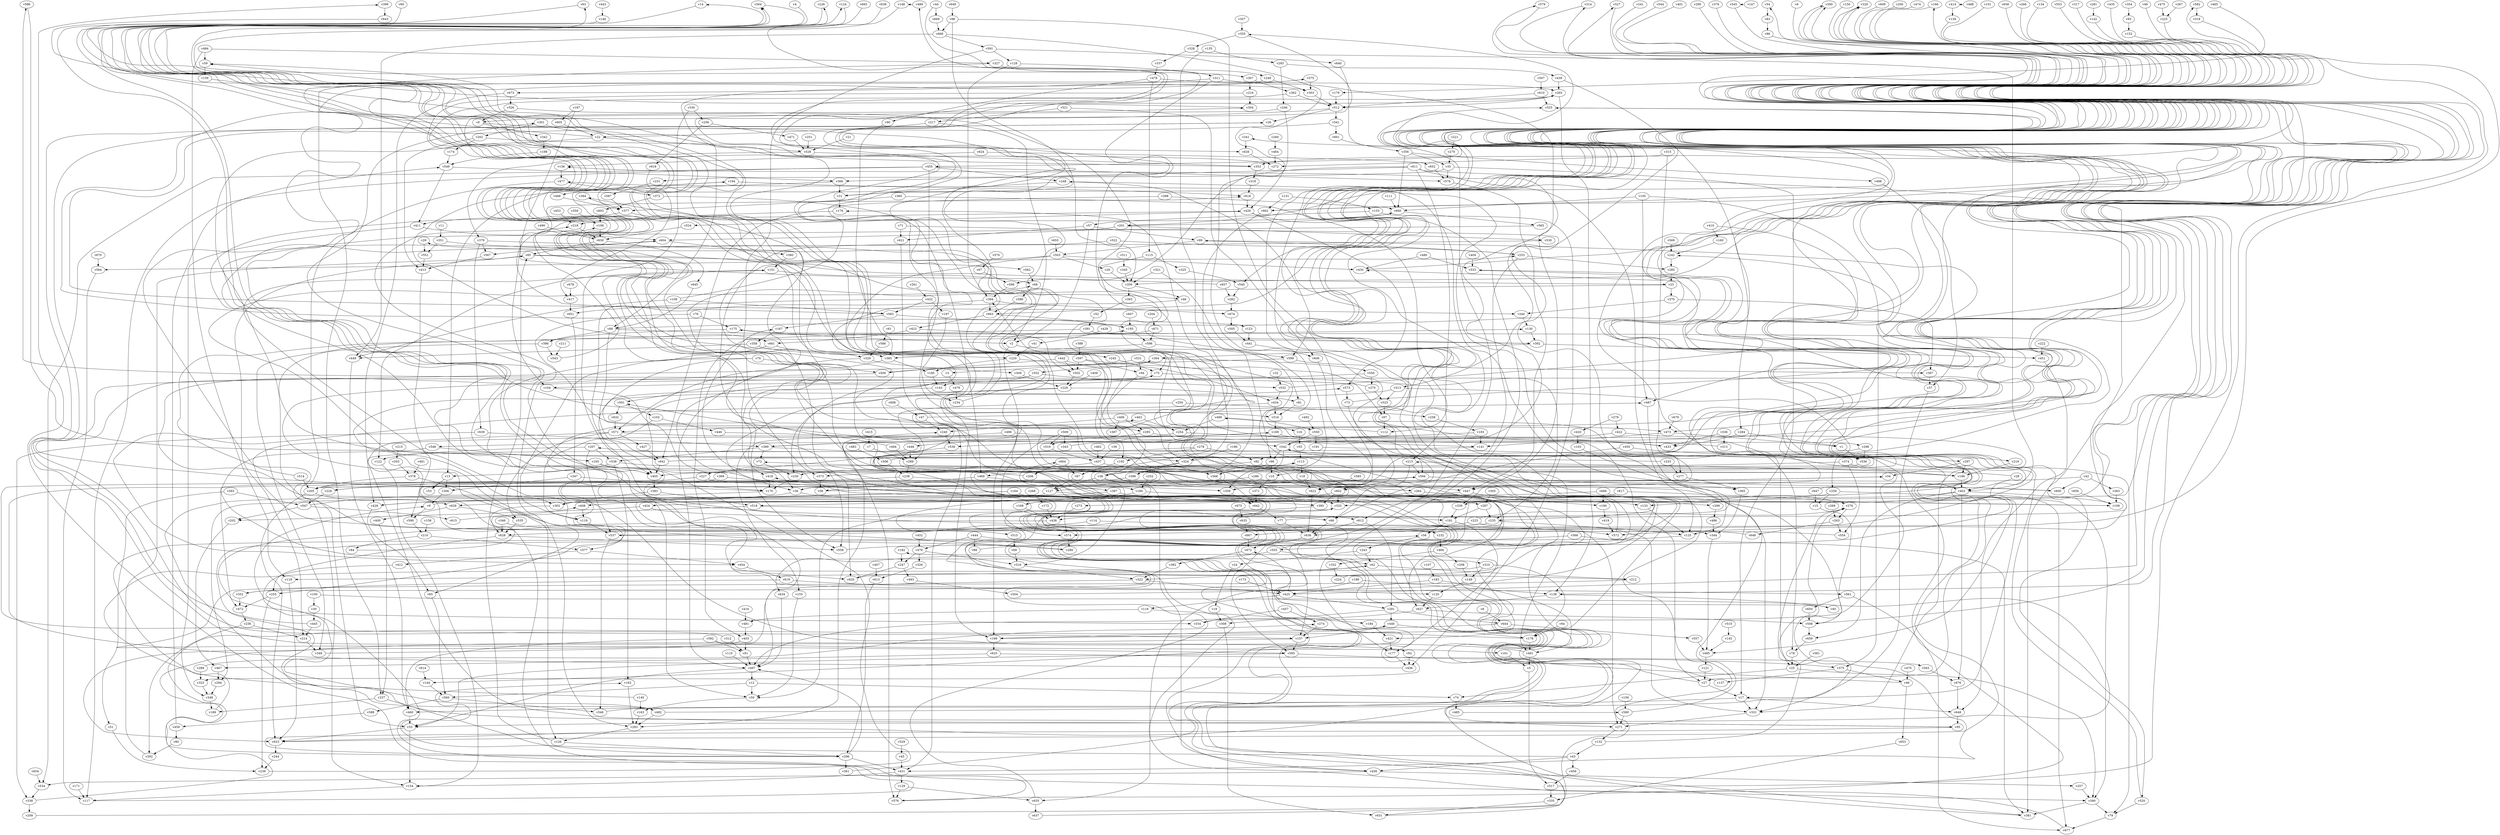 // Benchmark game 1019 - 680 vertices
// time_bound: 72
// targets: v406
digraph G {
    v0 [name="v0", player=1];
    v1 [name="v1", player=0];
    v2 [name="v2", player=0];
    v3 [name="v3", player=0];
    v4 [name="v4", player=0];
    v5 [name="v5", player=1];
    v6 [name="v6", player=0];
    v7 [name="v7", player=0];
    v8 [name="v8", player=0];
    v9 [name="v9", player=0];
    v10 [name="v10", player=0];
    v11 [name="v11", player=0];
    v12 [name="v12", player=1];
    v13 [name="v13", player=1];
    v14 [name="v14", player=1];
    v15 [name="v15", player=1];
    v16 [name="v16", player=0];
    v17 [name="v17", player=0];
    v18 [name="v18", player=0];
    v19 [name="v19", player=0];
    v20 [name="v20", player=0];
    v21 [name="v21", player=1];
    v22 [name="v22", player=0];
    v23 [name="v23", player=0];
    v24 [name="v24", player=1];
    v25 [name="v25", player=0];
    v26 [name="v26", player=0];
    v27 [name="v27", player=1];
    v28 [name="v28", player=0];
    v29 [name="v29", player=1];
    v30 [name="v30", player=1];
    v31 [name="v31", player=0];
    v32 [name="v32", player=0];
    v33 [name="v33", player=1];
    v34 [name="v34", player=1];
    v35 [name="v35", player=0];
    v36 [name="v36", player=1];
    v37 [name="v37", player=0];
    v38 [name="v38", player=1];
    v39 [name="v39", player=1];
    v40 [name="v40", player=1];
    v41 [name="v41", player=1];
    v42 [name="v42", player=1];
    v43 [name="v43", player=1];
    v44 [name="v44", player=1];
    v45 [name="v45", player=0];
    v46 [name="v46", player=0];
    v47 [name="v47", player=0];
    v48 [name="v48", player=0];
    v49 [name="v49", player=0];
    v50 [name="v50", player=0];
    v51 [name="v51", player=1];
    v52 [name="v52", player=1];
    v53 [name="v53", player=1];
    v54 [name="v54", player=1];
    v55 [name="v55", player=1];
    v56 [name="v56", player=0];
    v57 [name="v57", player=0];
    v58 [name="v58", player=1];
    v59 [name="v59", player=1];
    v60 [name="v60", player=1];
    v61 [name="v61", player=1];
    v62 [name="v62", player=1];
    v63 [name="v63", player=0];
    v64 [name="v64", player=0];
    v65 [name="v65", player=0];
    v66 [name="v66", player=1];
    v67 [name="v67", player=0];
    v68 [name="v68", player=1];
    v69 [name="v69", player=0];
    v70 [name="v70", player=1];
    v71 [name="v71", player=1];
    v72 [name="v72", player=1];
    v73 [name="v73", player=0];
    v74 [name="v74", player=0];
    v75 [name="v75", player=1];
    v76 [name="v76", player=0];
    v77 [name="v77", player=0];
    v78 [name="v78", player=1];
    v79 [name="v79", player=0];
    v80 [name="v80", player=1];
    v81 [name="v81", player=1];
    v82 [name="v82", player=1];
    v83 [name="v83", player=0];
    v84 [name="v84", player=0];
    v85 [name="v85", player=1];
    v86 [name="v86", player=1];
    v87 [name="v87", player=1];
    v88 [name="v88", player=1];
    v89 [name="v89", player=0];
    v90 [name="v90", player=0];
    v91 [name="v91", player=1];
    v92 [name="v92", player=0];
    v93 [name="v93", player=0];
    v94 [name="v94", player=0];
    v95 [name="v95", player=0];
    v96 [name="v96", player=1];
    v97 [name="v97", player=1];
    v98 [name="v98", player=0];
    v99 [name="v99", player=0];
    v100 [name="v100", player=1];
    v101 [name="v101", player=1];
    v102 [name="v102", player=0];
    v103 [name="v103", player=1];
    v104 [name="v104", player=0];
    v105 [name="v105", player=0];
    v106 [name="v106", player=0];
    v107 [name="v107", player=1];
    v108 [name="v108", player=0];
    v109 [name="v109", player=0];
    v110 [name="v110", player=1];
    v111 [name="v111", player=1];
    v112 [name="v112", player=1];
    v113 [name="v113", player=1];
    v114 [name="v114", player=0];
    v115 [name="v115", player=0];
    v116 [name="v116", player=0];
    v117 [name="v117", player=1];
    v118 [name="v118", player=1];
    v119 [name="v119", player=0];
    v120 [name="v120", player=0];
    v121 [name="v121", player=0];
    v122 [name="v122", player=0];
    v123 [name="v123", player=1];
    v124 [name="v124", player=1];
    v125 [name="v125", player=1];
    v126 [name="v126", player=0];
    v127 [name="v127", player=1];
    v128 [name="v128", player=0];
    v129 [name="v129", player=1];
    v130 [name="v130", player=0];
    v131 [name="v131", player=0];
    v132 [name="v132", player=1];
    v133 [name="v133", player=0];
    v134 [name="v134", player=0];
    v135 [name="v135", player=0];
    v136 [name="v136", player=0];
    v137 [name="v137", player=0];
    v138 [name="v138", player=0];
    v139 [name="v139", player=1];
    v140 [name="v140", player=0];
    v141 [name="v141", player=0];
    v142 [name="v142", player=0];
    v143 [name="v143", player=1];
    v144 [name="v144", player=1];
    v145 [name="v145", player=1];
    v146 [name="v146", player=0];
    v147 [name="v147", player=0];
    v148 [name="v148", player=1];
    v149 [name="v149", player=0];
    v150 [name="v150", player=0];
    v151 [name="v151", player=0];
    v152 [name="v152", player=0];
    v153 [name="v153", player=0];
    v154 [name="v154", player=0];
    v155 [name="v155", player=1];
    v156 [name="v156", player=1];
    v157 [name="v157", player=1];
    v158 [name="v158", player=1];
    v159 [name="v159", player=1];
    v160 [name="v160", player=1];
    v161 [name="v161", player=1];
    v162 [name="v162", player=1];
    v163 [name="v163", player=1];
    v164 [name="v164", player=1];
    v165 [name="v165", player=1];
    v166 [name="v166", player=0];
    v167 [name="v167", player=0];
    v168 [name="v168", player=1];
    v169 [name="v169", player=1];
    v170 [name="v170", player=0];
    v171 [name="v171", player=0];
    v172 [name="v172", player=1];
    v173 [name="v173", player=0];
    v174 [name="v174", player=0];
    v175 [name="v175", player=0];
    v176 [name="v176", player=1];
    v177 [name="v177", player=0];
    v178 [name="v178", player=1];
    v179 [name="v179", player=1];
    v180 [name="v180", player=0];
    v181 [name="v181", player=0];
    v182 [name="v182", player=0];
    v183 [name="v183", player=0];
    v184 [name="v184", player=0];
    v185 [name="v185", player=0];
    v186 [name="v186", player=1];
    v187 [name="v187", player=0];
    v188 [name="v188", player=1];
    v189 [name="v189", player=0];
    v190 [name="v190", player=1];
    v191 [name="v191", player=0];
    v192 [name="v192", player=0];
    v193 [name="v193", player=1];
    v194 [name="v194", player=0];
    v195 [name="v195", player=1];
    v196 [name="v196", player=0];
    v197 [name="v197", player=0];
    v198 [name="v198", player=0];
    v199 [name="v199", player=1];
    v200 [name="v200", player=0];
    v201 [name="v201", player=0];
    v202 [name="v202", player=0];
    v203 [name="v203", player=0];
    v204 [name="v204", player=0];
    v205 [name="v205", player=1];
    v206 [name="v206", player=0];
    v207 [name="v207", player=0];
    v208 [name="v208", player=0];
    v209 [name="v209", player=0];
    v210 [name="v210", player=0];
    v211 [name="v211", player=0];
    v212 [name="v212", player=1];
    v213 [name="v213", player=1];
    v214 [name="v214", player=1];
    v215 [name="v215", player=0];
    v216 [name="v216", player=0];
    v217 [name="v217", player=0];
    v218 [name="v218", player=1];
    v219 [name="v219", player=0];
    v220 [name="v220", player=0];
    v221 [name="v221", player=0];
    v222 [name="v222", player=1];
    v223 [name="v223", player=1];
    v224 [name="v224", player=0];
    v225 [name="v225", player=0];
    v226 [name="v226", player=0];
    v227 [name="v227", player=0];
    v228 [name="v228", player=0];
    v229 [name="v229", player=1];
    v230 [name="v230", player=1];
    v231 [name="v231", player=0];
    v232 [name="v232", player=1];
    v233 [name="v233", player=0];
    v234 [name="v234", player=0];
    v235 [name="v235", player=1];
    v236 [name="v236", player=1];
    v237 [name="v237", player=0];
    v238 [name="v238", player=1];
    v239 [name="v239", player=0];
    v240 [name="v240", player=1];
    v241 [name="v241", player=0];
    v242 [name="v242", player=1];
    v243 [name="v243", player=0];
    v244 [name="v244", player=0];
    v245 [name="v245", player=0];
    v246 [name="v246", player=0];
    v247 [name="v247", player=1];
    v248 [name="v248", player=1];
    v249 [name="v249", player=1];
    v250 [name="v250", player=0];
    v251 [name="v251", player=0];
    v252 [name="v252", player=0];
    v253 [name="v253", player=0];
    v254 [name="v254", player=0];
    v255 [name="v255", player=0];
    v256 [name="v256", player=0];
    v257 [name="v257", player=0];
    v258 [name="v258", player=1];
    v259 [name="v259", player=0];
    v260 [name="v260", player=1];
    v261 [name="v261", player=0];
    v262 [name="v262", player=0];
    v263 [name="v263", player=0];
    v264 [name="v264", player=0];
    v265 [name="v265", player=1];
    v266 [name="v266", player=0];
    v267 [name="v267", player=0];
    v268 [name="v268", player=1];
    v269 [name="v269", player=1];
    v270 [name="v270", player=0];
    v271 [name="v271", player=1];
    v272 [name="v272", player=0];
    v273 [name="v273", player=0];
    v274 [name="v274", player=1];
    v275 [name="v275", player=0];
    v276 [name="v276", player=0];
    v277 [name="v277", player=1];
    v278 [name="v278", player=0];
    v279 [name="v279", player=1];
    v280 [name="v280", player=0];
    v281 [name="v281", player=1];
    v282 [name="v282", player=0];
    v283 [name="v283", player=1];
    v284 [name="v284", player=1];
    v285 [name="v285", player=0];
    v286 [name="v286", player=1];
    v287 [name="v287", player=0];
    v288 [name="v288", player=1];
    v289 [name="v289", player=1];
    v290 [name="v290", player=1];
    v291 [name="v291", player=1];
    v292 [name="v292", player=1];
    v293 [name="v293", player=1];
    v294 [name="v294", player=0];
    v295 [name="v295", player=0];
    v296 [name="v296", player=0];
    v297 [name="v297", player=1];
    v298 [name="v298", player=0];
    v299 [name="v299", player=0];
    v300 [name="v300", player=0];
    v301 [name="v301", player=0];
    v302 [name="v302", player=0];
    v303 [name="v303", player=1];
    v304 [name="v304", player=0];
    v305 [name="v305", player=0];
    v306 [name="v306", player=1];
    v307 [name="v307", player=0];
    v308 [name="v308", player=0];
    v309 [name="v309", player=1];
    v310 [name="v310", player=0];
    v311 [name="v311", player=0];
    v312 [name="v312", player=0];
    v313 [name="v313", player=1];
    v314 [name="v314", player=1];
    v315 [name="v315", player=0];
    v316 [name="v316", player=1];
    v317 [name="v317", player=0];
    v318 [name="v318", player=1];
    v319 [name="v319", player=1];
    v320 [name="v320", player=1];
    v321 [name="v321", player=1];
    v322 [name="v322", player=1];
    v323 [name="v323", player=0];
    v324 [name="v324", player=0];
    v325 [name="v325", player=1];
    v326 [name="v326", player=0];
    v327 [name="v327", player=1];
    v328 [name="v328", player=0];
    v329 [name="v329", player=0];
    v330 [name="v330", player=0];
    v331 [name="v331", player=1];
    v332 [name="v332", player=0];
    v333 [name="v333", player=1];
    v334 [name="v334", player=0];
    v335 [name="v335", player=0];
    v336 [name="v336", player=1];
    v337 [name="v337", player=0];
    v338 [name="v338", player=0];
    v339 [name="v339", player=1];
    v340 [name="v340", player=0];
    v341 [name="v341", player=0];
    v342 [name="v342", player=0];
    v343 [name="v343", player=0];
    v344 [name="v344", player=1];
    v345 [name="v345", player=1];
    v346 [name="v346", player=0];
    v347 [name="v347", player=0];
    v348 [name="v348", player=0];
    v349 [name="v349", player=1];
    v350 [name="v350", player=0];
    v351 [name="v351", player=1];
    v352 [name="v352", player=1];
    v353 [name="v353", player=0];
    v354 [name="v354", player=1];
    v355 [name="v355", player=0];
    v356 [name="v356", player=1];
    v357 [name="v357", player=1];
    v358 [name="v358", player=0];
    v359 [name="v359", player=1];
    v360 [name="v360", player=0];
    v361 [name="v361", player=1];
    v362 [name="v362", player=0];
    v363 [name="v363", player=1];
    v364 [name="v364", player=0];
    v365 [name="v365", player=0];
    v366 [name="v366", player=0];
    v367 [name="v367", player=1];
    v368 [name="v368", player=0];
    v369 [name="v369", player=1];
    v370 [name="v370", player=1];
    v371 [name="v371", player=0];
    v372 [name="v372", player=1];
    v373 [name="v373", player=1];
    v374 [name="v374", player=1];
    v375 [name="v375", player=1];
    v376 [name="v376", player=0];
    v377 [name="v377", player=0];
    v378 [name="v378", player=0];
    v379 [name="v379", player=1];
    v380 [name="v380", player=0];
    v381 [name="v381", player=0];
    v382 [name="v382", player=0];
    v383 [name="v383", player=0];
    v384 [name="v384", player=0];
    v385 [name="v385", player=1];
    v386 [name="v386", player=1];
    v387 [name="v387", player=0];
    v388 [name="v388", player=1];
    v389 [name="v389", player=1];
    v390 [name="v390", player=0];
    v391 [name="v391", player=1];
    v392 [name="v392", player=1];
    v393 [name="v393", player=1];
    v394 [name="v394", player=0];
    v395 [name="v395", player=0];
    v396 [name="v396", player=0];
    v397 [name="v397", player=0];
    v398 [name="v398", player=0];
    v399 [name="v399", player=1];
    v400 [name="v400", player=1];
    v401 [name="v401", player=1];
    v402 [name="v402", player=0];
    v403 [name="v403", player=1];
    v404 [name="v404", player=0];
    v405 [name="v405", player=0];
    v406 [name="v406", player=0, target=1];
    v407 [name="v407", player=0];
    v408 [name="v408", player=0];
    v409 [name="v409", player=1];
    v410 [name="v410", player=1];
    v411 [name="v411", player=1];
    v412 [name="v412", player=1];
    v413 [name="v413", player=0];
    v414 [name="v414", player=1];
    v415 [name="v415", player=0];
    v416 [name="v416", player=0];
    v417 [name="v417", player=1];
    v418 [name="v418", player=0];
    v419 [name="v419", player=0];
    v420 [name="v420", player=1];
    v421 [name="v421", player=1];
    v422 [name="v422", player=1];
    v423 [name="v423", player=1];
    v424 [name="v424", player=0];
    v425 [name="v425", player=0];
    v426 [name="v426", player=1];
    v427 [name="v427", player=0];
    v428 [name="v428", player=1];
    v429 [name="v429", player=0];
    v430 [name="v430", player=0];
    v431 [name="v431", player=1];
    v432 [name="v432", player=0];
    v433 [name="v433", player=1];
    v434 [name="v434", player=1];
    v435 [name="v435", player=0];
    v436 [name="v436", player=1];
    v437 [name="v437", player=1];
    v438 [name="v438", player=1];
    v439 [name="v439", player=0];
    v440 [name="v440", player=1];
    v441 [name="v441", player=0];
    v442 [name="v442", player=0];
    v443 [name="v443", player=1];
    v444 [name="v444", player=1];
    v445 [name="v445", player=0];
    v446 [name="v446", player=1];
    v447 [name="v447", player=1];
    v448 [name="v448", player=1];
    v449 [name="v449", player=1];
    v450 [name="v450", player=1];
    v451 [name="v451", player=0];
    v452 [name="v452", player=1];
    v453 [name="v453", player=0];
    v454 [name="v454", player=0];
    v455 [name="v455", player=1];
    v456 [name="v456", player=0];
    v457 [name="v457", player=0];
    v458 [name="v458", player=1];
    v459 [name="v459", player=1];
    v460 [name="v460", player=1];
    v461 [name="v461", player=1];
    v462 [name="v462", player=0];
    v463 [name="v463", player=1];
    v464 [name="v464", player=0];
    v465 [name="v465", player=1];
    v466 [name="v466", player=1];
    v467 [name="v467", player=0];
    v468 [name="v468", player=0];
    v469 [name="v469", player=1];
    v470 [name="v470", player=0];
    v471 [name="v471", player=1];
    v472 [name="v472", player=0];
    v473 [name="v473", player=1];
    v474 [name="v474", player=0];
    v475 [name="v475", player=1];
    v476 [name="v476", player=1];
    v477 [name="v477", player=1];
    v478 [name="v478", player=0];
    v479 [name="v479", player=0];
    v480 [name="v480", player=0];
    v481 [name="v481", player=0];
    v482 [name="v482", player=1];
    v483 [name="v483", player=1];
    v484 [name="v484", player=1];
    v485 [name="v485", player=1];
    v486 [name="v486", player=0];
    v487 [name="v487", player=0];
    v488 [name="v488", player=1];
    v489 [name="v489", player=0];
    v490 [name="v490", player=1];
    v491 [name="v491", player=0];
    v492 [name="v492", player=0];
    v493 [name="v493", player=0];
    v494 [name="v494", player=1];
    v495 [name="v495", player=1];
    v496 [name="v496", player=1];
    v497 [name="v497", player=0];
    v498 [name="v498", player=0];
    v499 [name="v499", player=0];
    v500 [name="v500", player=1];
    v501 [name="v501", player=1];
    v502 [name="v502", player=1];
    v503 [name="v503", player=1];
    v504 [name="v504", player=0];
    v505 [name="v505", player=1];
    v506 [name="v506", player=1];
    v507 [name="v507", player=1];
    v508 [name="v508", player=1];
    v509 [name="v509", player=0];
    v510 [name="v510", player=1];
    v511 [name="v511", player=0];
    v512 [name="v512", player=1];
    v513 [name="v513", player=1];
    v514 [name="v514", player=0];
    v515 [name="v515", player=1];
    v516 [name="v516", player=0];
    v517 [name="v517", player=1];
    v518 [name="v518", player=1];
    v519 [name="v519", player=0];
    v520 [name="v520", player=1];
    v521 [name="v521", player=1];
    v522 [name="v522", player=1];
    v523 [name="v523", player=0];
    v524 [name="v524", player=0];
    v525 [name="v525", player=1];
    v526 [name="v526", player=0];
    v527 [name="v527", player=0];
    v528 [name="v528", player=0];
    v529 [name="v529", player=1];
    v530 [name="v530", player=0];
    v531 [name="v531", player=1];
    v532 [name="v532", player=1];
    v533 [name="v533", player=0];
    v534 [name="v534", player=1];
    v535 [name="v535", player=1];
    v536 [name="v536", player=1];
    v537 [name="v537", player=0];
    v538 [name="v538", player=0];
    v539 [name="v539", player=1];
    v540 [name="v540", player=1];
    v541 [name="v541", player=0];
    v542 [name="v542", player=1];
    v543 [name="v543", player=1];
    v544 [name="v544", player=1];
    v545 [name="v545", player=0];
    v546 [name="v546", player=1];
    v547 [name="v547", player=1];
    v548 [name="v548", player=1];
    v549 [name="v549", player=0];
    v550 [name="v550", player=1];
    v551 [name="v551", player=0];
    v552 [name="v552", player=0];
    v553 [name="v553", player=0];
    v554 [name="v554", player=1];
    v555 [name="v555", player=1];
    v556 [name="v556", player=0];
    v557 [name="v557", player=1];
    v558 [name="v558", player=0];
    v559 [name="v559", player=1];
    v560 [name="v560", player=0];
    v561 [name="v561", player=0];
    v562 [name="v562", player=0];
    v563 [name="v563", player=0];
    v564 [name="v564", player=1];
    v565 [name="v565", player=0];
    v566 [name="v566", player=0];
    v567 [name="v567", player=1];
    v568 [name="v568", player=1];
    v569 [name="v569", player=1];
    v570 [name="v570", player=0];
    v571 [name="v571", player=1];
    v572 [name="v572", player=1];
    v573 [name="v573", player=1];
    v574 [name="v574", player=1];
    v575 [name="v575", player=1];
    v576 [name="v576", player=0];
    v577 [name="v577", player=1];
    v578 [name="v578", player=1];
    v579 [name="v579", player=0];
    v580 [name="v580", player=0];
    v581 [name="v581", player=1];
    v582 [name="v582", player=1];
    v583 [name="v583", player=0];
    v584 [name="v584", player=0];
    v585 [name="v585", player=0];
    v586 [name="v586", player=1];
    v587 [name="v587", player=0];
    v588 [name="v588", player=1];
    v589 [name="v589", player=1];
    v590 [name="v590", player=1];
    v591 [name="v591", player=1];
    v592 [name="v592", player=0];
    v593 [name="v593", player=1];
    v594 [name="v594", player=1];
    v595 [name="v595", player=1];
    v596 [name="v596", player=0];
    v597 [name="v597", player=1];
    v598 [name="v598", player=0];
    v599 [name="v599", player=0];
    v600 [name="v600", player=1];
    v601 [name="v601", player=1];
    v602 [name="v602", player=1];
    v603 [name="v603", player=0];
    v604 [name="v604", player=0];
    v605 [name="v605", player=1];
    v606 [name="v606", player=1];
    v607 [name="v607", player=0];
    v608 [name="v608", player=0];
    v609 [name="v609", player=1];
    v610 [name="v610", player=0];
    v611 [name="v611", player=0];
    v612 [name="v612", player=0];
    v613 [name="v613", player=0];
    v614 [name="v614", player=0];
    v615 [name="v615", player=0];
    v616 [name="v616", player=0];
    v617 [name="v617", player=1];
    v618 [name="v618", player=0];
    v619 [name="v619", player=1];
    v620 [name="v620", player=0];
    v621 [name="v621", player=0];
    v622 [name="v622", player=1];
    v623 [name="v623", player=0];
    v624 [name="v624", player=0];
    v625 [name="v625", player=0];
    v626 [name="v626", player=0];
    v627 [name="v627", player=1];
    v628 [name="v628", player=1];
    v629 [name="v629", player=0];
    v630 [name="v630", player=1];
    v631 [name="v631", player=1];
    v632 [name="v632", player=0];
    v633 [name="v633", player=0];
    v634 [name="v634", player=0];
    v635 [name="v635", player=1];
    v636 [name="v636", player=1];
    v637 [name="v637", player=0];
    v638 [name="v638", player=1];
    v639 [name="v639", player=0];
    v640 [name="v640", player=0];
    v641 [name="v641", player=1];
    v642 [name="v642", player=0];
    v643 [name="v643", player=1];
    v644 [name="v644", player=1];
    v645 [name="v645", player=0];
    v646 [name="v646", player=1];
    v647 [name="v647", player=1];
    v648 [name="v648", player=1];
    v649 [name="v649", player=1];
    v650 [name="v650", player=0];
    v651 [name="v651", player=1];
    v652 [name="v652", player=0];
    v653 [name="v653", player=0];
    v654 [name="v654", player=1];
    v655 [name="v655", player=0];
    v656 [name="v656", player=0];
    v657 [name="v657", player=1];
    v658 [name="v658", player=1];
    v659 [name="v659", player=1];
    v660 [name="v660", player=1];
    v661 [name="v661", player=1];
    v662 [name="v662", player=0];
    v663 [name="v663", player=0];
    v664 [name="v664", player=1];
    v665 [name="v665", player=0];
    v666 [name="v666", player=0];
    v667 [name="v667", player=1];
    v668 [name="v668", player=0];
    v669 [name="v669", player=1];
    v670 [name="v670", player=0];
    v671 [name="v671", player=1];
    v672 [name="v672", player=1];
    v673 [name="v673", player=0];
    v674 [name="v674", player=1];
    v675 [name="v675", player=0];
    v676 [name="v676", player=1];
    v677 [name="v677", player=1];
    v678 [name="v678", player=1];
    v679 [name="v679", player=0];

    v0 -> v31 [constraint="t mod 3 == 0"];
    v1 -> v536;
    v2 -> v205 [constraint="t mod 5 == 4"];
    v3 -> v479;
    v4 -> v333 [constraint="t < 8"];
    v5 -> v517;
    v6 -> v571 [constraint="t >= 4"];
    v7 -> v289;
    v8 -> v644;
    v9 -> v320 [constraint="t < 9"];
    v10 -> v371;
    v11 -> v351;
    v12 -> v74;
    v13 -> v306;
    v14 -> v220 [constraint="t >= 4"];
    v15 -> v431 [constraint="t < 14"];
    v16 -> v55;
    v17 -> v648;
    v18 -> v622;
    v19 -> v308;
    v20 -> v350;
    v21 -> v528;
    v22 -> v575 [constraint="t < 11"];
    v23 -> v501 [constraint="t >= 4"];
    v24 -> v19;
    v25 -> v390;
    v26 -> v92 [constraint="t >= 4"];
    v27 -> v265 [constraint="t >= 4"];
    v28 -> v72 [constraint="t < 13"];
    v29 -> v551;
    v30 -> v445;
    v31 -> v176;
    v32 -> v532;
    v33 -> v154;
    v34 -> v157 [constraint="t >= 5"];
    v35 -> v17;
    v36 -> v124 [constraint="t mod 3 == 2"];
    v37 -> v331;
    v38 -> v127;
    v39 -> v437;
    v40 -> v113 [constraint="t mod 3 == 0"];
    v41 -> v220;
    v42 -> v600;
    v43 -> v162 [constraint="t mod 3 == 1"];
    v44 -> v75 [constraint="t mod 3 == 0"];
    v45 -> v431;
    v46 -> v381 [constraint="t >= 2"];
    v47 -> v579 [constraint="t >= 4"];
    v48 -> v508 [constraint="t >= 1"];
    v49 -> v194 [constraint="t mod 5 == 1"];
    v50 -> v163;
    v51 -> v239;
    v52 -> v391;
    v53 -> v402 [constraint="t < 10"];
    v54 -> v83;
    v55 -> v113;
    v56 -> v243;
    v57 -> v2;
    v58 -> v59 [constraint="t >= 3"];
    v59 -> v159;
    v60 -> v181 [constraint="t mod 4 == 1"];
    v61 -> v566;
    v62 -> v322;
    v63 -> v572 [constraint="t mod 4 == 3"];
    v64 -> v178;
    v65 -> v560;
    v66 -> v636;
    v67 -> v598;
    v68 -> v589;
    v69 -> v316;
    v70 -> v280 [constraint="t mod 2 == 0"];
    v71 -> v359 [constraint="t mod 3 == 0"];
    v72 -> v230;
    v73 -> v300 [constraint="t < 10"];
    v74 -> v485;
    v75 -> v235;
    v76 -> v283;
    v77 -> v477 [constraint="t mod 2 == 1"];
    v78 -> v25;
    v79 -> v677;
    v80 -> v292;
    v81 -> v516;
    v82 -> v469;
    v83 -> v86;
    v84 -> v594 [constraint="t >= 1"];
    v85 -> v385;
    v86 -> v82 [constraint="t < 8"];
    v87 -> v127;
    v88 -> v527 [constraint="t < 8"];
    v89 -> v341 [constraint="t mod 4 == 1"];
    v90 -> v385;
    v91 -> v497;
    v92 -> v436;
    v93 -> v152;
    v94 -> v38;
    v95 -> v296 [constraint="t >= 1"];
    v96 -> v38;
    v97 -> v112;
    v98 -> v622;
    v99 -> v503;
    v100 -> v33 [constraint="t < 15"];
    v101 -> v473 [constraint="t >= 2"];
    v102 -> v446;
    v103 -> v600 [constraint="t >= 3"];
    v104 -> v36 [constraint="t mod 5 == 0"];
    v105 -> v487;
    v106 -> v304 [constraint="t < 6"];
    v107 -> v183;
    v108 -> v59 [constraint="t mod 4 == 3"];
    v109 -> v573 [constraint="t mod 2 == 0"];
    v110 -> v497;
    v111 -> v660;
    v112 -> v218 [constraint="t mod 3 == 2"];
    v113 -> v18;
    v114 -> v537;
    v115 -> v316;
    v116 -> v481;
    v117 -> v399 [constraint="t >= 2"];
    v118 -> v623;
    v119 -> v537;
    v120 -> v627;
    v121 -> v27;
    v122 -> v154;
    v123 -> v441;
    v124 -> v46 [constraint="t >= 1"];
    v125 -> v95 [constraint="t >= 5"];
    v126 -> v296;
    v127 -> v408;
    v128 -> v394;
    v129 -> v576;
    v130 -> v392;
    v131 -> v153;
    v132 -> v276 [constraint="t < 10"];
    v133 -> v125;
    v134 -> v353 [constraint="t mod 2 == 1"];
    v135 -> v293;
    v136 -> v477;
    v137 -> v525 [constraint="t mod 3 == 1"];
    v138 -> v627;
    v139 -> v520 [constraint="t < 9"];
    v140 -> v62 [constraint="t >= 5"];
    v141 -> v642 [constraint="t >= 1"];
    v142 -> v168 [constraint="t >= 5"];
    v143 -> v295 [constraint="t >= 4"];
    v144 -> v560;
    v145 -> v495;
    v146 -> v307 [constraint="t < 9"];
    v147 -> v545 [constraint="t < 8"];
    v148 -> v629 [constraint="t < 9"];
    v149 -> v120;
    v150 -> v495 [constraint="t >= 2"];
    v151 -> v122;
    v152 -> v302 [constraint="t mod 2 == 0"];
    v153 -> v57;
    v154 -> v117;
    v155 -> v50;
    v156 -> v580;
    v157 -> v623 [constraint="t >= 1"];
    v158 -> v210;
    v159 -> v623 [constraint="t < 8"];
    v160 -> v242;
    v161 -> v5;
    v162 -> v283;
    v163 -> v283;
    v164 -> v561 [constraint="t mod 5 == 1"];
    v165 -> v344 [constraint="t mod 5 == 0"];
    v166 -> v628 [constraint="t mod 4 == 1"];
    v167 -> v358;
    v168 -> v438;
    v169 -> v78;
    v170 -> v482 [constraint="t < 13"];
    v171 -> v117;
    v172 -> v438;
    v173 -> v425;
    v174 -> v549;
    v175 -> v386;
    v176 -> v218;
    v177 -> v436;
    v178 -> v418 [constraint="t < 8"];
    v179 -> v512;
    v180 -> v133;
    v181 -> v56;
    v182 -> v247;
    v183 -> v425;
    v184 -> v421;
    v185 -> v143;
    v186 -> v324;
    v187 -> v104;
    v188 -> v635;
    v189 -> v56 [constraint="t < 5"];
    v190 -> v419;
    v191 -> v196 [constraint="t mod 4 == 2"];
    v192 -> v87;
    v193 -> v539 [constraint="t mod 2 == 0"];
    v194 -> v618;
    v195 -> v596;
    v196 -> v63 [constraint="t mod 3 == 2"];
    v197 -> v234;
    v198 -> v549;
    v199 -> v625;
    v200 -> v662 [constraint="t >= 4"];
    v201 -> v530;
    v202 -> v467;
    v203 -> v378;
    v204 -> v671;
    v205 -> v29 [constraint="t < 8"];
    v206 -> v564 [constraint="t < 15"];
    v207 -> v537;
    v208 -> v149;
    v209 -> v542 [constraint="t < 5"];
    v210 -> v577;
    v211 -> v543;
    v212 -> v595 [constraint="t < 6"];
    v213 -> v594;
    v214 -> v349;
    v215 -> v203;
    v216 -> v458 [constraint="t >= 3"];
    v217 -> v2;
    v218 -> v630;
    v219 -> v196;
    v220 -> v185;
    v221 -> v270;
    v222 -> v451;
    v223 -> v276 [constraint="t >= 2"];
    v224 -> v182 [constraint="t >= 4"];
    v225 -> v138 [constraint="t >= 3"];
    v226 -> v23 [constraint="t >= 5"];
    v227 -> v205;
    v228 -> v547;
    v229 -> v255 [constraint="t >= 2"];
    v230 -> v170;
    v231 -> v587;
    v232 -> v130 [constraint="t >= 2"];
    v233 -> v195 [constraint="t >= 2"];
    v234 -> v384 [constraint="t < 15"];
    v235 -> v574;
    v236 -> v292;
    v237 -> v296;
    v238 -> v447;
    v239 -> v301 [constraint="t mod 4 == 2"];
    v240 -> v539;
    v241 -> v201 [constraint="t < 13"];
    v242 -> v285;
    v243 -> v24;
    v244 -> v239;
    v245 -> v75;
    v246 -> v353 [constraint="t mod 2 == 1"];
    v247 -> v493;
    v248 -> v31;
    v249 -> v271 [constraint="t < 14"];
    v250 -> v258;
    v251 -> v528;
    v252 -> v180;
    v253 -> v285;
    v254 -> v433;
    v255 -> v472;
    v256 -> v616;
    v257 -> v390;
    v258 -> v193;
    v259 -> v390;
    v260 -> v464;
    v261 -> v432;
    v262 -> v413;
    v263 -> v554;
    v264 -> v273;
    v265 -> v512;
    v266 -> v143 [constraint="t < 12"];
    v267 -> v225;
    v268 -> v172;
    v269 -> v263;
    v270 -> v35;
    v271 -> v132;
    v272 -> v226 [constraint="t >= 4"];
    v273 -> v438;
    v274 -> v157;
    v275 -> v586 [constraint="t mod 4 == 3"];
    v276 -> v263;
    v277 -> v365;
    v278 -> v144 [constraint="t mod 5 == 3"];
    v279 -> v420;
    v280 -> v68 [constraint="t < 9"];
    v281 -> v142;
    v282 -> v674;
    v283 -> v126;
    v284 -> v433;
    v285 -> v23;
    v286 -> v331;
    v287 -> v181;
    v288 -> v274 [constraint="t < 7"];
    v289 -> v238;
    v290 -> v576 [constraint="t mod 3 == 2"];
    v291 -> v440;
    v292 -> v85;
    v293 -> v246;
    v294 -> v348;
    v295 -> v448;
    v296 -> v497;
    v297 -> v34;
    v298 -> v602 [constraint="t >= 1"];
    v299 -> v486;
    v300 -> v350 [constraint="t < 13"];
    v301 -> v262;
    v302 -> v65 [constraint="t < 14"];
    v303 -> v512;
    v304 -> v14 [constraint="t mod 5 == 0"];
    v305 -> v287;
    v306 -> v9;
    v307 -> v362;
    v308 -> v631;
    v309 -> v229;
    v310 -> v149;
    v311 -> v421 [constraint="t >= 2"];
    v312 -> v364 [constraint="t mod 2 == 0"];
    v313 -> v501 [constraint="t >= 5"];
    v314 -> v235 [constraint="t >= 3"];
    v315 -> v272;
    v316 -> v322;
    v317 -> v438 [constraint="t mod 4 == 2"];
    v318 -> v56 [constraint="t < 7"];
    v319 -> v618;
    v320 -> v536 [constraint="t >= 3"];
    v321 -> v350;
    v322 -> v497;
    v323 -> v348;
    v324 -> v38;
    v325 -> v540;
    v326 -> v613;
    v327 -> v249;
    v328 -> v337;
    v329 -> v497;
    v330 -> v256;
    v331 -> v271;
    v332 -> v224;
    v333 -> v212 [constraint="t mod 2 == 1"];
    v334 -> v213 [constraint="t >= 5"];
    v335 -> v631;
    v336 -> v313;
    v337 -> v478;
    v338 -> v440 [constraint="t >= 1"];
    v339 -> v181;
    v340 -> v130;
    v341 -> v626;
    v342 -> v198;
    v343 -> v136 [constraint="t >= 3"];
    v344 -> v495;
    v345 -> v350;
    v346 -> v515 [constraint="t >= 2"];
    v347 -> v306;
    v348 -> v189;
    v349 -> v463 [constraint="t >= 1"];
    v350 -> v393;
    v351 -> v636 [constraint="t mod 4 == 0"];
    v352 -> v333 [constraint="t >= 3"];
    v353 -> v319;
    v354 -> v93;
    v355 -> v0 [constraint="t >= 2"];
    v356 -> v498;
    v357 -> v355;
    v358 -> v245;
    v359 -> v499 [constraint="t < 9"];
    v360 -> v112;
    v361 -> v113 [constraint="t < 11"];
    v362 -> v418 [constraint="t mod 2 == 1"];
    v363 -> v109;
    v364 -> v556;
    v365 -> v344;
    v366 -> v661 [constraint="t >= 5"];
    v367 -> v37;
    v368 -> v642;
    v369 -> v359;
    v370 -> v367;
    v371 -> v642;
    v372 -> v603;
    v373 -> v58;
    v374 -> v554;
    v375 -> v49;
    v376 -> v468 [constraint="t mod 2 == 0"];
    v377 -> v620;
    v378 -> v205;
    v379 -> v576;
    v380 -> v151;
    v381 -> v265 [constraint="t < 9"];
    v382 -> v322;
    v383 -> v302;
    v384 -> v377;
    v385 -> v571;
    v386 -> v543;
    v387 -> v394 [constraint="t >= 4"];
    v388 -> v597;
    v389 -> v538;
    v390 -> v381;
    v391 -> v403;
    v392 -> v451;
    v393 -> v52;
    v394 -> v674;
    v395 -> v232 [constraint="t mod 4 == 2"];
    v396 -> v310 [constraint="t mod 5 == 1"];
    v397 -> v299;
    v398 -> v641;
    v399 -> v643;
    v400 -> v237;
    v401 -> v513 [constraint="t >= 1"];
    v402 -> v676;
    v403 -> v296 [constraint="t < 15"];
    v404 -> v533;
    v405 -> v383;
    v406 -> v295;
    v407 -> v613;
    v408 -> v119;
    v409 -> v229;
    v410 -> v27 [constraint="t >= 4"];
    v411 -> v604;
    v412 -> v482 [constraint="t mod 2 == 0"];
    v413 -> v590;
    v414 -> v139;
    v415 -> v7;
    v416 -> v481;
    v417 -> v651;
    v418 -> v170;
    v419 -> v572;
    v420 -> v103;
    v421 -> v177;
    v422 -> v331;
    v423 -> v502;
    v424 -> v66;
    v425 -> v291;
    v426 -> v177;
    v427 -> v641;
    v428 -> v65;
    v429 -> v41;
    v430 -> v54 [constraint="t mod 2 == 0"];
    v431 -> v129;
    v432 -> v651;
    v433 -> v525 [constraint="t mod 5 == 2"];
    v434 -> v454 [constraint="t mod 5 == 2"];
    v435 -> v425 [constraint="t < 7"];
    v436 -> v34 [constraint="t >= 5"];
    v437 -> v373;
    v438 -> v334 [constraint="t < 8"];
    v439 -> v284;
    v440 -> v178;
    v441 -> v606;
    v442 -> v434;
    v443 -> v146;
    v444 -> v476;
    v445 -> v26 [constraint="t < 6"];
    v446 -> v227 [constraint="t >= 4"];
    v447 -> v508;
    v448 -> v95 [constraint="t < 14"];
    v449 -> v460;
    v450 -> v219;
    v451 -> v648;
    v452 -> v476;
    v453 -> v218;
    v454 -> v619;
    v455 -> v199;
    v456 -> v517;
    v457 -> v274;
    v458 -> v534;
    v459 -> v80;
    v460 -> v33;
    v461 -> v378;
    v462 -> v437;
    v463 -> v254;
    v464 -> v272;
    v465 -> v179 [constraint="t >= 3"];
    v466 -> v332;
    v467 -> v294;
    v468 -> v377;
    v469 -> v397;
    v470 -> v49;
    v471 -> v528;
    v472 -> v236;
    v473 -> v1;
    v474 -> v17 [constraint="t mod 2 == 0"];
    v475 -> v225;
    v476 -> v247;
    v477 -> v372;
    v478 -> v90;
    v479 -> v234;
    v480 -> v533;
    v481 -> v403;
    v482 -> v489 [constraint="t >= 4"];
    v483 -> v506;
    v484 -> v118;
    v485 -> v580 [constraint="t >= 2"];
    v486 -> v344;
    v487 -> v125;
    v488 -> v414 [constraint="t < 14"];
    v489 -> v148 [constraint="t >= 3"];
    v490 -> v630;
    v491 -> v660 [constraint="t < 14"];
    v492 -> v550;
    v493 -> v504;
    v494 -> v106 [constraint="t >= 1"];
    v495 -> v121;
    v496 -> v542;
    v497 -> v12;
    v498 -> v37;
    v499 -> v550;
    v500 -> v577 [constraint="t < 7"];
    v501 -> v102;
    v502 -> v229;
    v503 -> v430;
    v504 -> v314 [constraint="t mod 2 == 1"];
    v505 -> v441;
    v506 -> v175 [constraint="t >= 1"];
    v507 -> v610;
    v508 -> v659;
    v509 -> v343;
    v510 -> v145;
    v511 -> v345;
    v512 -> v123 [constraint="t < 9"];
    v513 -> v259;
    v514 -> v604 [constraint="t >= 1"];
    v515 -> v69;
    v516 -> v169;
    v517 -> v582 [constraint="t >= 2"];
    v518 -> v612;
    v519 -> v437;
    v520 -> v166 [constraint="t >= 3"];
    v521 -> v606;
    v522 -> v253;
    v523 -> v97;
    v524 -> v630;
    v525 -> v540 [constraint="t mod 4 == 0"];
    v526 -> v298 [constraint="t >= 5"];
    v527 -> v199 [constraint="t mod 5 == 1"];
    v528 -> v353;
    v529 -> v45;
    v530 -> v516 [constraint="t >= 5"];
    v531 -> v3;
    v532 -> v300 [constraint="t >= 1"];
    v533 -> v487 [constraint="t mod 4 == 1"];
    v534 -> v338;
    v535 -> v628;
    v536 -> v323 [constraint="t < 11"];
    v537 -> v664 [constraint="t mod 5 == 3"];
    v538 -> v162;
    v539 -> v196 [constraint="t >= 1"];
    v540 -> v282;
    v541 -> v340 [constraint="t >= 2"];
    v542 -> v368;
    v543 -> v575 [constraint="t mod 5 == 4"];
    v544 -> v455 [constraint="t >= 2"];
    v545 -> v405 [constraint="t < 5"];
    v546 -> v276 [constraint="t < 15"];
    v547 -> v302 [constraint="t >= 1"];
    v548 -> v472;
    v549 -> v366;
    v550 -> v542;
    v551 -> v413;
    v552 -> v170 [constraint="t mod 5 == 0"];
    v553 -> v572 [constraint="t mod 5 == 2"];
    v554 -> v151 [constraint="t >= 1"];
    v555 -> v564 [constraint="t >= 4"];
    v556 -> v109 [constraint="t < 7"];
    v557 -> v495;
    v558 -> v242 [constraint="t < 11"];
    v559 -> v106;
    v560 -> v588;
    v561 -> v650;
    v562 -> v68;
    v563 -> v676;
    v564 -> v473 [constraint="t < 12"];
    v565 -> v620 [constraint="t < 11"];
    v566 -> v329;
    v567 -> v413;
    v568 -> v381;
    v569 -> v242;
    v570 -> v67;
    v571 -> v390 [constraint="t >= 4"];
    v572 -> v355 [constraint="t >= 5"];
    v573 -> v73;
    v574 -> v280;
    v575 -> v303;
    v576 -> v9 [constraint="t mod 5 == 2"];
    v577 -> v412;
    v578 -> v447;
    v579 -> v663 [constraint="t < 14"];
    v580 -> v248 [constraint="t mod 4 == 3"];
    v581 -> v25;
    v582 -> v318;
    v583 -> v426 [constraint="t mod 4 == 2"];
    v584 -> v117;
    v585 -> v622;
    v586 -> v297 [constraint="t >= 2"];
    v587 -> v377;
    v588 -> v459;
    v589 -> v663;
    v590 -> v210;
    v591 -> v640;
    v592 -> v460;
    v593 -> v547;
    v594 -> v365;
    v595 -> v33;
    v596 -> v385;
    v597 -> v519 [constraint="t < 8"];
    v598 -> v394;
    v599 -> v500;
    v600 -> v253 [constraint="t >= 2"];
    v601 -> v356;
    v602 -> v333;
    v603 -> v106;
    v604 -> v567;
    v605 -> v22;
    v606 -> v622;
    v607 -> v195;
    v608 -> v47;
    v609 -> v10 [constraint="t < 7"];
    v610 -> v525;
    v611 -> v381;
    v612 -> v636;
    v613 -> v296;
    v614 -> v144;
    v615 -> v408 [constraint="t >= 1"];
    v616 -> v417;
    v617 -> v677;
    v618 -> v426;
    v619 -> v352;
    v620 -> v207 [constraint="t < 6"];
    v621 -> v431;
    v622 -> v636;
    v623 -> v533 [constraint="t >= 1"];
    v624 -> v136;
    v625 -> v563;
    v626 -> v272;
    v627 -> v497;
    v628 -> v558;
    v629 -> v535;
    v630 -> v645;
    v631 -> v240 [constraint="t >= 4"];
    v632 -> v571;
    v633 -> v667;
    v634 -> v497;
    v635 -> v75 [constraint="t < 15"];
    v636 -> v672;
    v637 -> v487 [constraint="t >= 1"];
    v638 -> v548 [constraint="t >= 3"];
    v639 -> v389;
    v640 -> v612;
    v641 -> v430 [constraint="t >= 1"];
    v642 -> v77;
    v643 -> v303 [constraint="t >= 5"];
    v644 -> v199;
    v645 -> v89;
    v646 -> v169 [constraint="t < 8"];
    v647 -> v99 [constraint="t < 9"];
    v648 -> v95;
    v649 -> v98;
    v650 -> v508;
    v651 -> v347;
    v652 -> v578;
    v653 -> v335;
    v654 -> v534;
    v655 -> v503;
    v656 -> v109;
    v657 -> v618 [constraint="t mod 2 == 0"];
    v658 -> v389 [constraint="t < 9"];
    v659 -> v78;
    v660 -> v565;
    v661 -> v119;
    v662 -> v320 [constraint="t < 11"];
    v663 -> v423;
    v664 -> v87;
    v665 -> v518 [constraint="t >= 5"];
    v666 -> v276;
    v667 -> v672;
    v668 -> v598 [constraint="t mod 3 == 0"];
    v669 -> v668 [constraint="t >= 4"];
    v670 -> v584;
    v671 -> v141 [constraint="t < 13"];
    v672 -> v382;
    v673 -> v526;
    v674 -> v505;
    v675 -> v633;
    v676 -> v648;
    v677 -> v167 [constraint="t < 7"];
    v678 -> v417;
    v679 -> v473;
    v35 -> v231;
    v668 -> v591;
    v484 -> v327;
    v100 -> v30;
    v85 -> v214;
    v497 -> v33;
    v321 -> v81;
    v188 -> v138;
    v627 -> v508;
    v350 -> v46;
    v611 -> v125;
    v466 -> v208;
    v255 -> v239;
    v503 -> v20;
    v127 -> v287;
    v501 -> v632;
    v503 -> v385;
    v592 -> v91;
    v217 -> v22;
    v434 -> v516;
    v12 -> v50;
    v44 -> v669;
    v391 -> v392;
    v254 -> v155;
    v445 -> v214;
    v385 -> v185;
    v329 -> v309;
    v175 -> v2;
    v509 -> v519;
    v324 -> v176;
    v295 -> v594;
    v520 -> v79;
    v193 -> v141;
    v27 -> v17;
    v23 -> v370;
    v610 -> v512;
    v98 -> v668;
    v406 -> v240;
    v140 -> v163;
    v386 -> v349;
    v366 -> v31;
    v43 -> v456;
    v352 -> v472;
    v450 -> v66;
    v201 -> v604;
    v548 -> v165;
    v531 -> v97;
    v571 -> v535;
    v528 -> v379;
    v506 -> v238;
    v236 -> v214;
    v347 -> v170;
    v362 -> v512;
    v619 -> v120;
    v593 -> v51;
    v389 -> v324;
    v164 -> v302;
    v247 -> v620;
    v448 -> v289;
    v311 -> v339;
    v531 -> v94;
    v131 -> v662;
    v571 -> v427;
    v512 -> v26;
    v169 -> v389;
    v356 -> v35;
    v311 -> v673;
    v359 -> v642;
    v392 -> v364;
    v232 -> v466;
    v310 -> v178;
    v469 -> v58;
    v647 -> v15;
    v630 -> v85;
    v394 -> v405;
    v374 -> v230;
    v262 -> v626;
    v36 -> v428;
    v229 -> v230;
    v22 -> v528;
    v298 -> v536;
    v73 -> v602;
    v583 -> v167;
    v207 -> v122;
    v76 -> v175;
    v397 -> v428;
    v552 -> v558;
    v205 -> v623;
    v577 -> v454;
    v538 -> v458;
    v327 -> v237;
    v455 -> v248;
    v403 -> v91;
    v105 -> v375;
    v181 -> v177;
    v82 -> v491;
    v390 -> v79;
    v552 -> v532;
    v549 -> v411;
    v180 -> v424;
    v105 -> v660;
    v604 -> v380;
    v591 -> v128;
    v89 -> v641;
    v496 -> v283;
    v106 -> v630;
    v288 -> v323;
    v375 -> v137;
    v307 -> v216;
    v291 -> v308;
    v132 -> v43;
    v494 -> v289;
    v238 -> v228;
    v250 -> v289;
    v568 -> v555;
    v550 -> v191;
    v310 -> v118;
    v398 -> v660;
    v256 -> v471;
    v625 -> v467;
    v597 -> v94;
    v338 -> v209;
    v128 -> v311;
    v336 -> v433;
    v542 -> v25;
    v115 -> v325;
    v279 -> v422;
    v639 -> v338;
    v491 -> v5;
    v253 -> v595;
    v210 -> v84;
    v671 -> v596;
    v660 -> v201;
    v594 -> v127;
    v537 -> v546;
    v223 -> v667;
    v513 -> v523;
    v595 -> v375;
    v394 -> v663;
    v379 -> v567;
    v235 -> v125;
    v77 -> v636;
    v477 -> v33;
    v635 -> v637;
    v17 -> v460;
    v547 -> v615;
    v13 -> v53;
    v360 -> v377;
    v457 -> v334;
    v538 -> v13;
    v96 -> v10;
    v402 -> v659;
    v542 -> v96;
    v264 -> v190;
    v220 -> v192;
    v424 -> v202;
    v599 -> v367;
    v612 -> v291;
    v17 -> v331;
    v629 -> v400;
    v411 -> v348;
    v328 -> v402;
    v602 -> v395;
    v265 -> v138;
    v503 -> v584;
    v402 -> v339;
    v499 -> v254;
    v248 -> v599;
    v196 -> v402;
    v439 -> v265;
    v42 -> v447;
    v455 -> v117;
    v426 -> v524;
    v0 -> v342;
    v455 -> v578;
    v459 -> v549;
    v518 -> v628;
    v187 -> v605;
    v641 -> v405;
    v668 -> v449;
    v296 -> v431;
    v513 -> v36;
    v602 -> v168;
    v301 -> v89;
    v287 -> v235;
    v476 -> v326;
    v259 -> v15;
    v666 -> v294;
    v517 -> v335;
    v33 -> v623;
    v278 -> v192;
    v611 -> v366;
    v580 -> v271;
    v583 -> v195;
    v38 -> v264;
    v432 -> v197;
    v102 -> v119;
    v233 -> v277;
    v322 -> v425;
    v423 -> v661;
    v157 -> v595;
    v22 -> v154;
    v135 -> v396;
    v383 -> v518;
    v509 -> v574;
    v71 -> v621;
    v560 -> v546;
    v426 -> v573;
    v116 -> v184;
    v364 -> v552;
    v644 -> v557;
    v330 -> v405;
    v2 -> v199;
    v611 -> v213;
    v297 -> v196;
    v25 -> v74;
    v351 -> v551;
    v526 -> v0;
    v372 -> v469;
    v178 -> v491;
    v278 -> v82;
    v89 -> v392;
    v35 -> v578;
    v447 -> v50;
    v114 -> v271;
    v129 -> v635;
    v444 -> v157;
    v291 -> v644;
    v89 -> v386;
    v437 -> v368;
    v378 -> v126;
    v12 -> v560;
    v355 -> v328;
    v458 -> v257;
    v213 -> v66;
    v663 -> v195;
    v556 -> v275;
    v151 -> v68;
    v70 -> v500;
    v293 -> v439;
    v36 -> v395;
    v555 -> v62;
    v402 -> v109;
    v183 -> v491;
    v275 -> v523;
    v661 -> v329;
    v406 -> v16;
    v296 -> v361;
    v444 -> v88;
    v98 -> v350;
    v85 -> v562;
    v522 -> v558;
    v514 -> v205;
    v75 -> v104;
    v243 -> v62;
    v541 -> v601;
    v389 -> v72;
    v153 -> v436;
    v346 -> v628;
    v229 -> v81;
    v455 -> v534;
    v312 -> v91;
    v617 -> v333;
    v263 -> v646;
    v249 -> v303;
    v623 -> v244;
    v628 -> v255;
    v673 -> v428;
    v216 -> v304;
    v662 -> v96;
    v592 -> v161;
    v597 -> v502;
    v591 -> v373;
    v624 -> v652;
    v205 -> v629;
    v57 -> v621;
    v442 -> v502;
    v532 -> v434;
    v442 -> v500;
    v561 -> v677;
    v9 -> v590;
    v237 -> v189;
    v108 -> v449;
    v138 -> v40;
    v473 -> v141;
    v38 -> v574;
    v666 -> v190;
    v28 -> v402;
    v440 -> v157;
    v207 -> v538;
    v194 -> v13;
    v164 -> v627;
    v425 -> v672;
    v42 -> v363;
    v432 -> v583;
    v374 -> v79;
    v422 -> v542;
    v62 -> v212;
    v484 -> v59;
    v521 -> v217;
    v410 -> v160;
    v571 -> v27;
    v596 -> v599;
    v284 -> v1;
    v165 -> v405;
    v611 -> v359;
    v370 -> v340;
    v108 -> v583;
    v43 -> v458;
    v259 -> v133;
    v262 -> v174;
    v425 -> v116;
    v377 -> v411;
    v286 -> v36;
    v356 -> v660;
    v478 -> v115;
    v478 -> v265;
    v476 -> v316;
    v431 -> v154;
    v480 -> v430;
    v406 -> v387;
    v547 -> v202;
    v223 -> v331;
    v512 -> v541;
    v369 -> v228;
    v49 -> v653;
    v70 -> v50;
    v657 -> v282;
    v358 -> v449;
    v47 -> v240;
    v555 -> v634;
    v379 -> v639;
    v99 -> v253;
    v246 -> v426;
    v324 -> v396;
    v482 -> v283;
    v664 -> v206;
    v57 -> v99;
    v315 -> v277;
    v227 -> v180;
    v126 -> v85;
}
